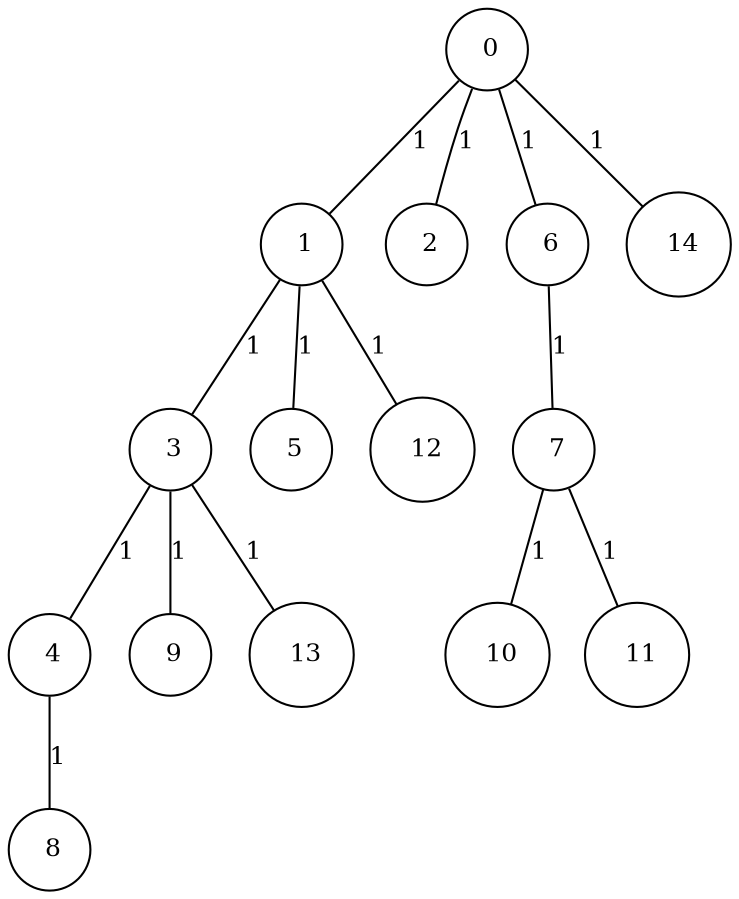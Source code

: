 graph G {
size="8.5,11;"
ratio = "expand;"
fixedsize="true;"
overlap="scale;"
node[shape=circle,width=.12,hight=.12,fontsize=12]
edge[fontsize=12]

0[label=" 0" color=black, pos="2.4390245,1.3826345!"];
1[label=" 1" color=black, pos="0.47098623,0.5278324!"];
2[label=" 2" color=black, pos="1.6552868,0.54260807!"];
3[label=" 3" color=black, pos="0.88852682,1.6876138!"];
4[label=" 4" color=black, pos="1.0295507,1.7336808!"];
5[label=" 5" color=black, pos="0.73392318,0.13265078!"];
6[label=" 6" color=black, pos="2.5445959,1.2363211!"];
7[label=" 7" color=black, pos="1.2744979,1.8984689!"];
8[label=" 8" color=black, pos="1.8329109,1.4825959!"];
9[label=" 9" color=black, pos="0.3938304,1.4187734!"];
10[label=" 10" color=black, pos="2.2994181,0.7023247!"];
11[label=" 11" color=black, pos="2.6061189,0.85818814!"];
12[label=" 12" color=black, pos="1.7851358,1.1375834!"];
13[label=" 13" color=black, pos="0.13780365,2.6486681!"];
14[label=" 14" color=black, pos="2.5731837,1.2882056!"];
0--1[label="1"]
0--2[label="1"]
0--6[label="1"]
0--14[label="1"]
1--3[label="1"]
1--5[label="1"]
1--12[label="1"]
3--4[label="1"]
3--9[label="1"]
3--13[label="1"]
4--8[label="1"]
6--7[label="1"]
7--10[label="1"]
7--11[label="1"]

}
